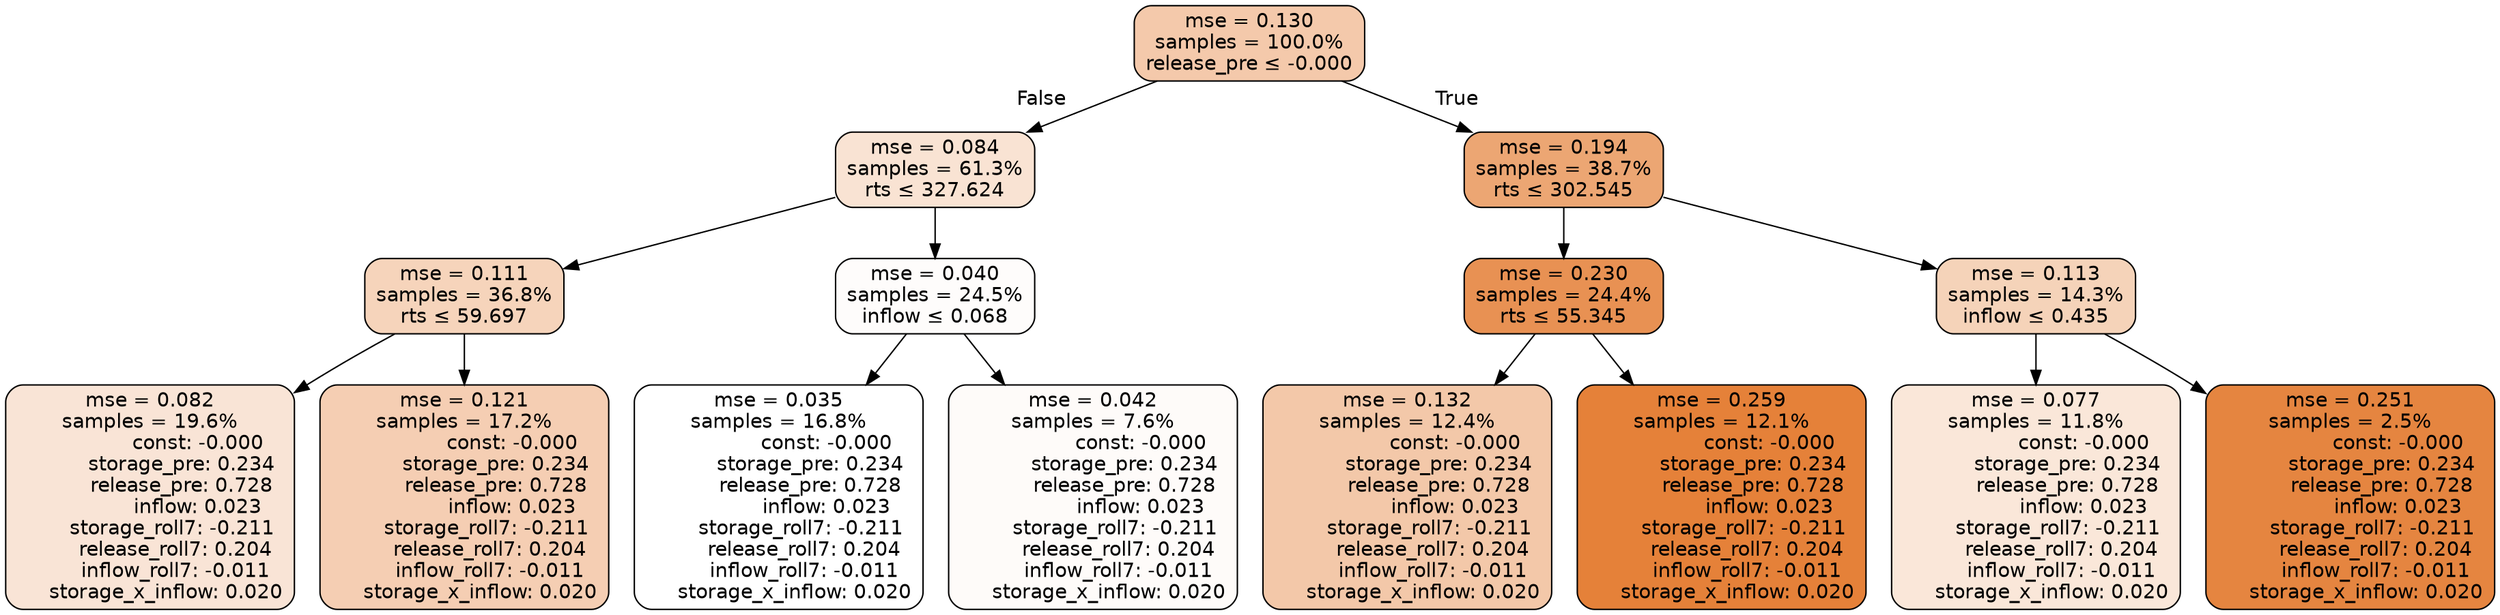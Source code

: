 digraph tree {
node [shape=rectangle, style="filled, rounded", color="black", fontname=helvetica] ;
edge [fontname=helvetica] ;
	"0" [label="mse = 0.130
samples = 100.0%
release_pre &le; -0.000", fillcolor="#f4c9ab"]
	"1" [label="mse = 0.084
samples = 61.3%
rts &le; 327.624", fillcolor="#f9e3d3"]
	"2" [label="mse = 0.111
samples = 36.8%
rts &le; 59.697", fillcolor="#f6d4bb"]
	"3" [label="mse = 0.082
samples = 19.6%
               const: -0.000
          storage_pre: 0.234
          release_pre: 0.728
               inflow: 0.023
       storage_roll7: -0.211
        release_roll7: 0.204
        inflow_roll7: -0.011
     storage_x_inflow: 0.020", fillcolor="#f9e4d6"]
	"4" [label="mse = 0.121
samples = 17.2%
               const: -0.000
          storage_pre: 0.234
          release_pre: 0.728
               inflow: 0.023
       storage_roll7: -0.211
        release_roll7: 0.204
        inflow_roll7: -0.011
     storage_x_inflow: 0.020", fillcolor="#f5ceb3"]
	"5" [label="mse = 0.040
samples = 24.5%
inflow &le; 0.068", fillcolor="#fefcfb"]
	"6" [label="mse = 0.035
samples = 16.8%
               const: -0.000
          storage_pre: 0.234
          release_pre: 0.728
               inflow: 0.023
       storage_roll7: -0.211
        release_roll7: 0.204
        inflow_roll7: -0.011
     storage_x_inflow: 0.020", fillcolor="#ffffff"]
	"7" [label="mse = 0.042
samples = 7.6%
               const: -0.000
          storage_pre: 0.234
          release_pre: 0.728
               inflow: 0.023
       storage_roll7: -0.211
        release_roll7: 0.204
        inflow_roll7: -0.011
     storage_x_inflow: 0.020", fillcolor="#fefbf9"]
	"8" [label="mse = 0.194
samples = 38.7%
rts &le; 302.545", fillcolor="#eca673"]
	"9" [label="mse = 0.230
samples = 24.4%
rts &le; 55.345", fillcolor="#e89153"]
	"10" [label="mse = 0.132
samples = 12.4%
               const: -0.000
          storage_pre: 0.234
          release_pre: 0.728
               inflow: 0.023
       storage_roll7: -0.211
        release_roll7: 0.204
        inflow_roll7: -0.011
     storage_x_inflow: 0.020", fillcolor="#f3c8a9"]
	"11" [label="mse = 0.259
samples = 12.1%
               const: -0.000
          storage_pre: 0.234
          release_pre: 0.728
               inflow: 0.023
       storage_roll7: -0.211
        release_roll7: 0.204
        inflow_roll7: -0.011
     storage_x_inflow: 0.020", fillcolor="#e58139"]
	"12" [label="mse = 0.113
samples = 14.3%
inflow &le; 0.435", fillcolor="#f5d3b9"]
	"13" [label="mse = 0.077
samples = 11.8%
               const: -0.000
          storage_pre: 0.234
          release_pre: 0.728
               inflow: 0.023
       storage_roll7: -0.211
        release_roll7: 0.204
        inflow_roll7: -0.011
     storage_x_inflow: 0.020", fillcolor="#fae7d9"]
	"14" [label="mse = 0.251
samples = 2.5%
               const: -0.000
          storage_pre: 0.234
          release_pre: 0.728
               inflow: 0.023
       storage_roll7: -0.211
        release_roll7: 0.204
        inflow_roll7: -0.011
     storage_x_inflow: 0.020", fillcolor="#e58540"]

	"0" -> "1" [labeldistance=2.5, labelangle=45, headlabel="False"]
	"1" -> "2"
	"2" -> "3"
	"2" -> "4"
	"1" -> "5"
	"5" -> "6"
	"5" -> "7"
	"0" -> "8" [labeldistance=2.5, labelangle=-45, headlabel="True"]
	"8" -> "9"
	"9" -> "10"
	"9" -> "11"
	"8" -> "12"
	"12" -> "13"
	"12" -> "14"
}